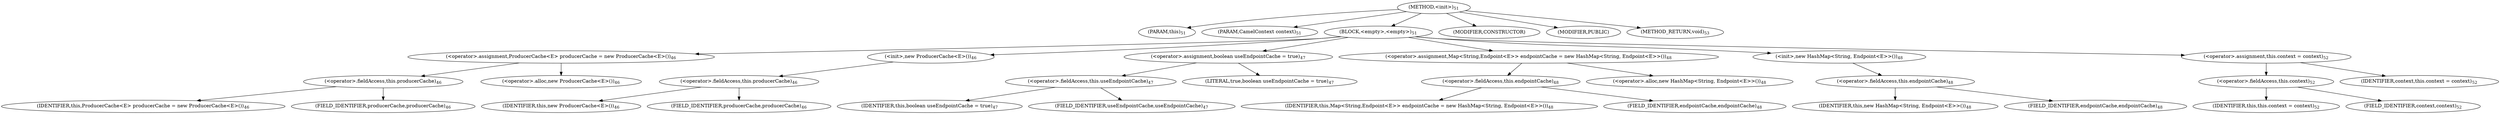 digraph "&lt;init&gt;" {  
"162" [label = <(METHOD,&lt;init&gt;)<SUB>51</SUB>> ]
"4" [label = <(PARAM,this)<SUB>51</SUB>> ]
"163" [label = <(PARAM,CamelContext context)<SUB>51</SUB>> ]
"164" [label = <(BLOCK,&lt;empty&gt;,&lt;empty&gt;)<SUB>51</SUB>> ]
"165" [label = <(&lt;operator&gt;.assignment,ProducerCache&lt;E&gt; producerCache = new ProducerCache&lt;E&gt;())<SUB>46</SUB>> ]
"166" [label = <(&lt;operator&gt;.fieldAccess,this.producerCache)<SUB>46</SUB>> ]
"167" [label = <(IDENTIFIER,this,ProducerCache&lt;E&gt; producerCache = new ProducerCache&lt;E&gt;())<SUB>46</SUB>> ]
"168" [label = <(FIELD_IDENTIFIER,producerCache,producerCache)<SUB>46</SUB>> ]
"169" [label = <(&lt;operator&gt;.alloc,new ProducerCache&lt;E&gt;())<SUB>46</SUB>> ]
"170" [label = <(&lt;init&gt;,new ProducerCache&lt;E&gt;())<SUB>46</SUB>> ]
"171" [label = <(&lt;operator&gt;.fieldAccess,this.producerCache)<SUB>46</SUB>> ]
"172" [label = <(IDENTIFIER,this,new ProducerCache&lt;E&gt;())<SUB>46</SUB>> ]
"173" [label = <(FIELD_IDENTIFIER,producerCache,producerCache)<SUB>46</SUB>> ]
"174" [label = <(&lt;operator&gt;.assignment,boolean useEndpointCache = true)<SUB>47</SUB>> ]
"175" [label = <(&lt;operator&gt;.fieldAccess,this.useEndpointCache)<SUB>47</SUB>> ]
"176" [label = <(IDENTIFIER,this,boolean useEndpointCache = true)<SUB>47</SUB>> ]
"177" [label = <(FIELD_IDENTIFIER,useEndpointCache,useEndpointCache)<SUB>47</SUB>> ]
"178" [label = <(LITERAL,true,boolean useEndpointCache = true)<SUB>47</SUB>> ]
"179" [label = <(&lt;operator&gt;.assignment,Map&lt;String,Endpoint&lt;E&gt;&gt; endpointCache = new HashMap&lt;String, Endpoint&lt;E&gt;&gt;())<SUB>48</SUB>> ]
"180" [label = <(&lt;operator&gt;.fieldAccess,this.endpointCache)<SUB>48</SUB>> ]
"181" [label = <(IDENTIFIER,this,Map&lt;String,Endpoint&lt;E&gt;&gt; endpointCache = new HashMap&lt;String, Endpoint&lt;E&gt;&gt;())<SUB>48</SUB>> ]
"182" [label = <(FIELD_IDENTIFIER,endpointCache,endpointCache)<SUB>48</SUB>> ]
"183" [label = <(&lt;operator&gt;.alloc,new HashMap&lt;String, Endpoint&lt;E&gt;&gt;())<SUB>48</SUB>> ]
"184" [label = <(&lt;init&gt;,new HashMap&lt;String, Endpoint&lt;E&gt;&gt;())<SUB>48</SUB>> ]
"185" [label = <(&lt;operator&gt;.fieldAccess,this.endpointCache)<SUB>48</SUB>> ]
"186" [label = <(IDENTIFIER,this,new HashMap&lt;String, Endpoint&lt;E&gt;&gt;())<SUB>48</SUB>> ]
"187" [label = <(FIELD_IDENTIFIER,endpointCache,endpointCache)<SUB>48</SUB>> ]
"188" [label = <(&lt;operator&gt;.assignment,this.context = context)<SUB>52</SUB>> ]
"189" [label = <(&lt;operator&gt;.fieldAccess,this.context)<SUB>52</SUB>> ]
"3" [label = <(IDENTIFIER,this,this.context = context)<SUB>52</SUB>> ]
"190" [label = <(FIELD_IDENTIFIER,context,context)<SUB>52</SUB>> ]
"191" [label = <(IDENTIFIER,context,this.context = context)<SUB>52</SUB>> ]
"192" [label = <(MODIFIER,CONSTRUCTOR)> ]
"193" [label = <(MODIFIER,PUBLIC)> ]
"194" [label = <(METHOD_RETURN,void)<SUB>53</SUB>> ]
  "162" -> "4" 
  "162" -> "163" 
  "162" -> "164" 
  "162" -> "192" 
  "162" -> "193" 
  "162" -> "194" 
  "164" -> "165" 
  "164" -> "170" 
  "164" -> "174" 
  "164" -> "179" 
  "164" -> "184" 
  "164" -> "188" 
  "165" -> "166" 
  "165" -> "169" 
  "166" -> "167" 
  "166" -> "168" 
  "170" -> "171" 
  "171" -> "172" 
  "171" -> "173" 
  "174" -> "175" 
  "174" -> "178" 
  "175" -> "176" 
  "175" -> "177" 
  "179" -> "180" 
  "179" -> "183" 
  "180" -> "181" 
  "180" -> "182" 
  "184" -> "185" 
  "185" -> "186" 
  "185" -> "187" 
  "188" -> "189" 
  "188" -> "191" 
  "189" -> "3" 
  "189" -> "190" 
}
